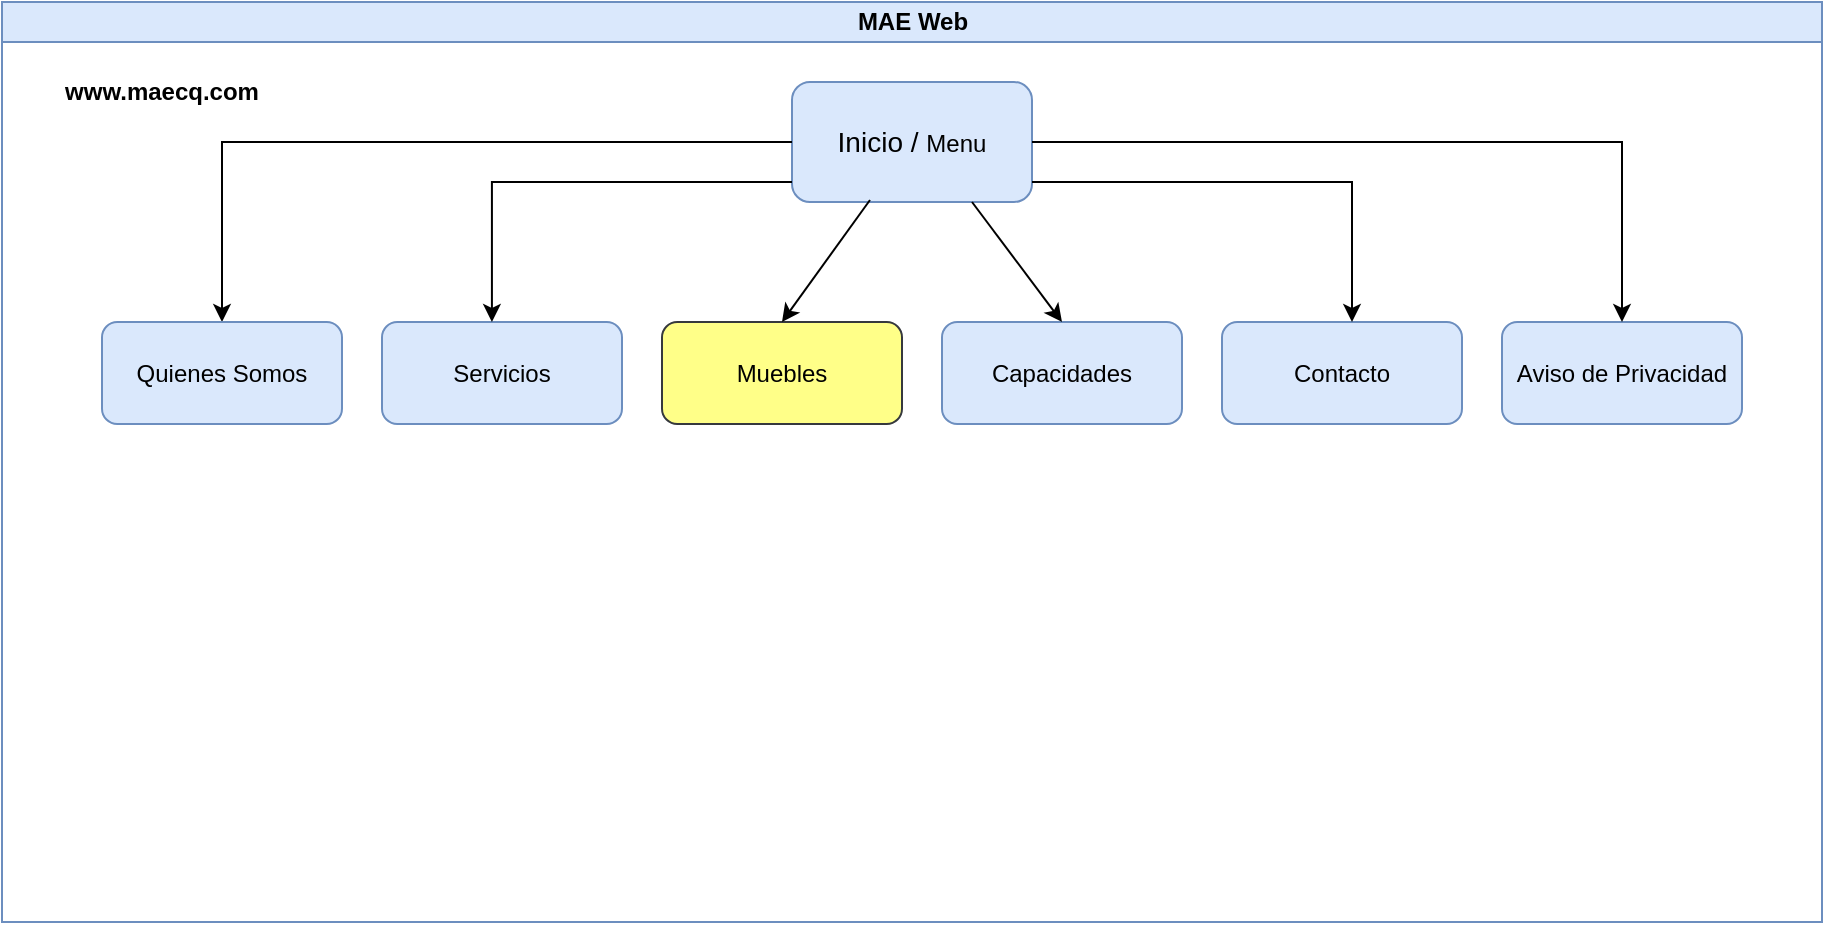 <mxfile version="20.5.3" type="github">
  <diagram id="prtHgNgQTEPvFCAcTncT" name="Page-1">
    <mxGraphModel dx="895" dy="582" grid="1" gridSize="10" guides="1" tooltips="1" connect="1" arrows="1" fold="1" page="1" pageScale="1" pageWidth="1100" pageHeight="850" math="0" shadow="0">
      <root>
        <mxCell id="0" />
        <mxCell id="1" parent="0" />
        <mxCell id="dNxyNK7c78bLwvsdeMH5-11" value="MAE Web" style="swimlane;html=1;startSize=20;horizontal=1;containerType=tree;glass=0;fillColor=#dae8fc;strokeColor=#6c8ebf;" parent="1" vertex="1">
          <mxGeometry x="40" y="30" width="910" height="460" as="geometry">
            <mxRectangle x="40" y="70" width="90" height="30" as="alternateBounds" />
          </mxGeometry>
        </mxCell>
        <mxCell id="EQZHhqYQZV3vNxJheiTi-2" value="&lt;font style=&quot;font-size: 14px;&quot;&gt;Inicio / &lt;/font&gt;&lt;font style=&quot;font-size: 12px;&quot;&gt;Menu&lt;/font&gt;" style="rounded=1;whiteSpace=wrap;html=1;fillColor=#dae8fc;strokeColor=#6c8ebf;" vertex="1" parent="dNxyNK7c78bLwvsdeMH5-11">
          <mxGeometry x="395" y="40" width="120" height="60" as="geometry" />
        </mxCell>
        <mxCell id="EQZHhqYQZV3vNxJheiTi-3" style="edgeStyle=orthogonalEdgeStyle;rounded=0;orthogonalLoop=1;jettySize=auto;html=1;fontSize=12;entryX=0.5;entryY=0;entryDx=0;entryDy=0;exitX=0;exitY=0.5;exitDx=0;exitDy=0;" edge="1" parent="dNxyNK7c78bLwvsdeMH5-11" source="EQZHhqYQZV3vNxJheiTi-2" target="EQZHhqYQZV3vNxJheiTi-1">
          <mxGeometry relative="1" as="geometry">
            <mxPoint x="310" y="80" as="sourcePoint" />
            <Array as="points">
              <mxPoint x="110" y="70" />
            </Array>
          </mxGeometry>
        </mxCell>
        <mxCell id="EQZHhqYQZV3vNxJheiTi-1" value="&lt;font style=&quot;font-size: 12px;&quot;&gt;Quienes Somos&lt;/font&gt;" style="rounded=1;whiteSpace=wrap;html=1;fillColor=#dae8fc;strokeColor=#6c8ebf;" vertex="1" parent="dNxyNK7c78bLwvsdeMH5-11">
          <mxGeometry x="50" y="160" width="120" height="51" as="geometry" />
        </mxCell>
        <mxCell id="EQZHhqYQZV3vNxJheiTi-4" value="&lt;font style=&quot;font-size: 12px;&quot;&gt;Servicios&lt;/font&gt;" style="rounded=1;whiteSpace=wrap;html=1;fillColor=#dae8fc;strokeColor=#6c8ebf;" vertex="1" parent="dNxyNK7c78bLwvsdeMH5-11">
          <mxGeometry x="190" y="160" width="120" height="51" as="geometry" />
        </mxCell>
        <mxCell id="EQZHhqYQZV3vNxJheiTi-5" value="&lt;font style=&quot;font-size: 12px;&quot;&gt;Muebles&lt;/font&gt;" style="rounded=1;whiteSpace=wrap;html=1;fillColor=#ffff88;strokeColor=#36393d;" vertex="1" parent="dNxyNK7c78bLwvsdeMH5-11">
          <mxGeometry x="330" y="160" width="120" height="51" as="geometry" />
        </mxCell>
        <mxCell id="EQZHhqYQZV3vNxJheiTi-6" value="&lt;font style=&quot;font-size: 12px;&quot;&gt;Contacto&lt;/font&gt;" style="rounded=1;whiteSpace=wrap;html=1;fillColor=#dae8fc;strokeColor=#6c8ebf;" vertex="1" parent="dNxyNK7c78bLwvsdeMH5-11">
          <mxGeometry x="610" y="160" width="120" height="51" as="geometry" />
        </mxCell>
        <mxCell id="EQZHhqYQZV3vNxJheiTi-7" value="&lt;font style=&quot;font-size: 12px;&quot;&gt;Aviso de Privacidad&lt;br&gt;&lt;/font&gt;" style="rounded=1;whiteSpace=wrap;html=1;fillColor=#dae8fc;strokeColor=#6c8ebf;" vertex="1" parent="dNxyNK7c78bLwvsdeMH5-11">
          <mxGeometry x="750" y="160" width="120" height="51" as="geometry" />
        </mxCell>
        <mxCell id="EQZHhqYQZV3vNxJheiTi-8" value="&lt;font style=&quot;font-size: 12px;&quot;&gt;Capacidades&lt;/font&gt;" style="rounded=1;whiteSpace=wrap;html=1;fillColor=#dae8fc;strokeColor=#6c8ebf;" vertex="1" parent="dNxyNK7c78bLwvsdeMH5-11">
          <mxGeometry x="470" y="160" width="120" height="51" as="geometry" />
        </mxCell>
        <mxCell id="EQZHhqYQZV3vNxJheiTi-10" value="" style="endArrow=classic;html=1;rounded=0;fontSize=12;entryX=0.5;entryY=0;entryDx=0;entryDy=0;exitX=0.042;exitY=0.833;exitDx=0;exitDy=0;exitPerimeter=0;" edge="1" parent="dNxyNK7c78bLwvsdeMH5-11">
          <mxGeometry width="50" height="50" relative="1" as="geometry">
            <mxPoint x="395.0" y="89.98" as="sourcePoint" />
            <mxPoint x="244.96" y="160" as="targetPoint" />
            <Array as="points">
              <mxPoint x="244.96" y="90" />
            </Array>
          </mxGeometry>
        </mxCell>
        <mxCell id="EQZHhqYQZV3vNxJheiTi-13" value="" style="endArrow=classic;html=1;rounded=0;fontSize=12;exitX=0.325;exitY=0.983;exitDx=0;exitDy=0;exitPerimeter=0;entryX=0.5;entryY=0;entryDx=0;entryDy=0;" edge="1" parent="dNxyNK7c78bLwvsdeMH5-11" source="EQZHhqYQZV3vNxJheiTi-2" target="EQZHhqYQZV3vNxJheiTi-5">
          <mxGeometry width="50" height="50" relative="1" as="geometry">
            <mxPoint x="430" y="280" as="sourcePoint" />
            <mxPoint x="480" y="230" as="targetPoint" />
          </mxGeometry>
        </mxCell>
        <mxCell id="EQZHhqYQZV3vNxJheiTi-14" value="" style="endArrow=classic;html=1;rounded=0;fontSize=12;exitX=0.75;exitY=1;exitDx=0;exitDy=0;entryX=0.5;entryY=0;entryDx=0;entryDy=0;" edge="1" parent="dNxyNK7c78bLwvsdeMH5-11" source="EQZHhqYQZV3vNxJheiTi-2" target="EQZHhqYQZV3vNxJheiTi-8">
          <mxGeometry width="50" height="50" relative="1" as="geometry">
            <mxPoint x="430" y="280" as="sourcePoint" />
            <mxPoint x="480" y="230" as="targetPoint" />
          </mxGeometry>
        </mxCell>
        <mxCell id="EQZHhqYQZV3vNxJheiTi-15" value="" style="endArrow=classic;html=1;rounded=0;fontSize=12;entryX=0.5;entryY=0;entryDx=0;entryDy=0;" edge="1" parent="dNxyNK7c78bLwvsdeMH5-11">
          <mxGeometry width="50" height="50" relative="1" as="geometry">
            <mxPoint x="515" y="90" as="sourcePoint" />
            <mxPoint x="675" y="160" as="targetPoint" />
            <Array as="points">
              <mxPoint x="675" y="90" />
            </Array>
          </mxGeometry>
        </mxCell>
        <mxCell id="EQZHhqYQZV3vNxJheiTi-16" value="" style="endArrow=classic;html=1;rounded=0;fontSize=12;exitX=1;exitY=0.5;exitDx=0;exitDy=0;entryX=0.5;entryY=0;entryDx=0;entryDy=0;" edge="1" parent="dNxyNK7c78bLwvsdeMH5-11" source="EQZHhqYQZV3vNxJheiTi-2" target="EQZHhqYQZV3vNxJheiTi-7">
          <mxGeometry width="50" height="50" relative="1" as="geometry">
            <mxPoint x="430" y="280" as="sourcePoint" />
            <mxPoint x="480" y="230" as="targetPoint" />
            <Array as="points">
              <mxPoint x="810" y="70" />
            </Array>
          </mxGeometry>
        </mxCell>
        <mxCell id="EQZHhqYQZV3vNxJheiTi-17" value="&lt;b&gt;www.maecq.com&lt;/b&gt;" style="text;html=1;strokeColor=none;fillColor=none;align=center;verticalAlign=middle;whiteSpace=wrap;rounded=0;fontSize=12;" vertex="1" parent="dNxyNK7c78bLwvsdeMH5-11">
          <mxGeometry x="50" y="30" width="60" height="30" as="geometry" />
        </mxCell>
      </root>
    </mxGraphModel>
  </diagram>
</mxfile>
